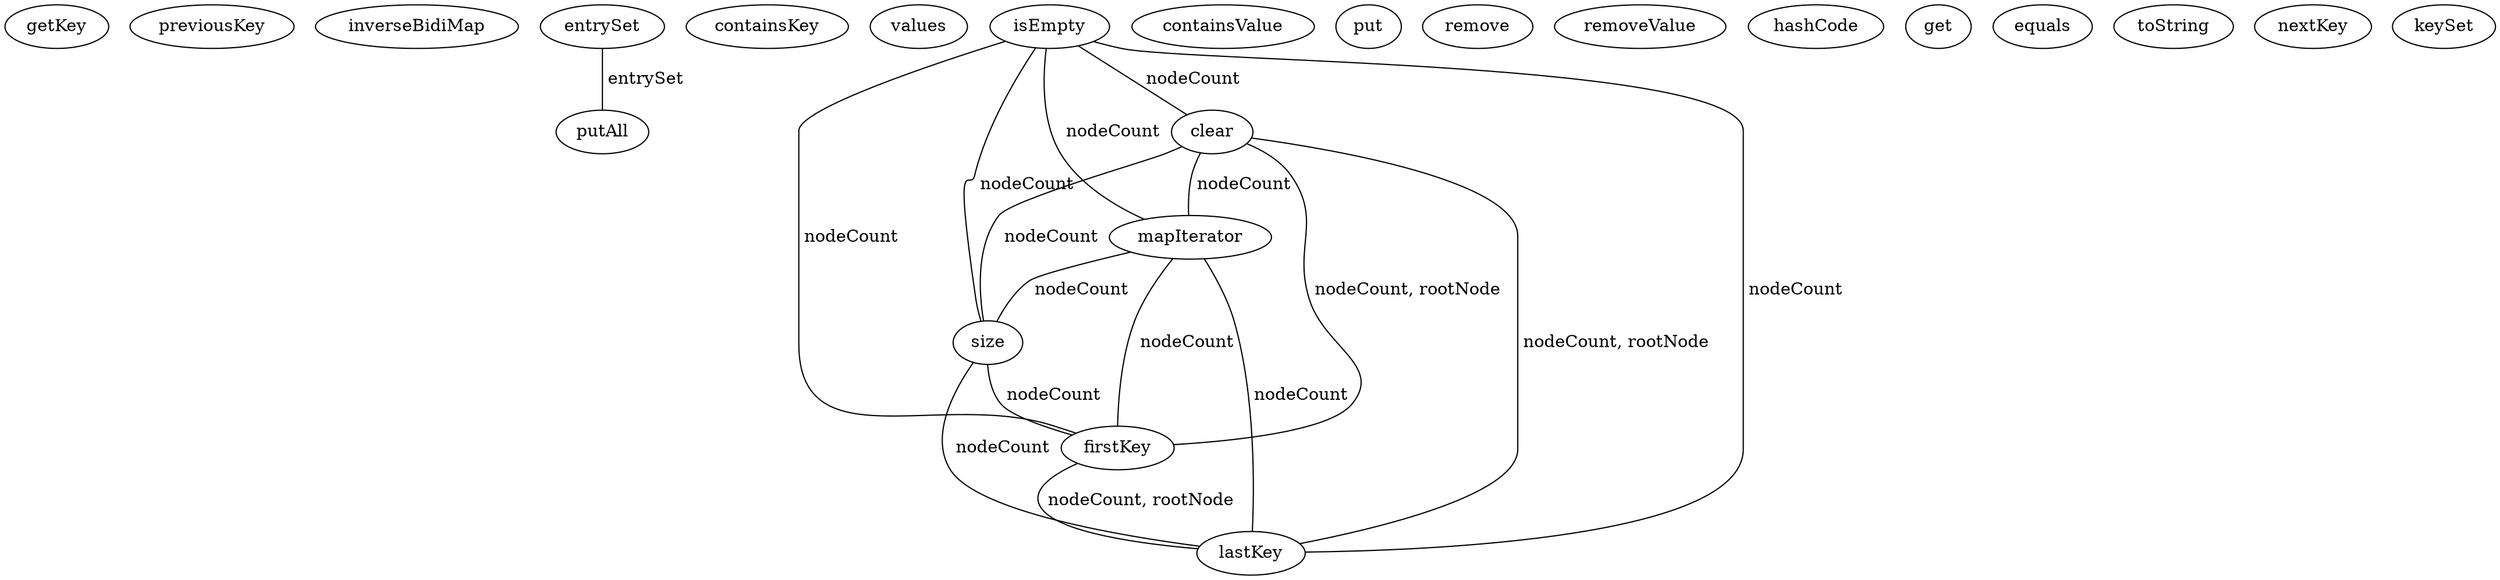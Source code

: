 digraph G {
getKey;
previousKey;
inverseBidiMap;
entrySet;
containsKey;
values;
isEmpty;
clear;
containsValue;
put;
remove;
mapIterator;
size;
removeValue;
firstKey;
hashCode;
get;
putAll;
equals;
lastKey;
toString;
nextKey;
keySet;
mapIterator -> size [label=" nodeCount", dir=none];
mapIterator -> firstKey [label=" nodeCount", dir=none];
mapIterator -> lastKey [label=" nodeCount", dir=none];
size -> firstKey [label=" nodeCount", dir=none];
size -> lastKey [label=" nodeCount", dir=none];
entrySet -> putAll [label=" entrySet", dir=none];
firstKey -> lastKey [label=" nodeCount, rootNode", dir=none];
isEmpty -> mapIterator [label=" nodeCount", dir=none];
isEmpty -> size [label=" nodeCount", dir=none];
isEmpty -> firstKey [label=" nodeCount", dir=none];
isEmpty -> clear [label=" nodeCount", dir=none];
isEmpty -> lastKey [label=" nodeCount", dir=none];
clear -> mapIterator [label=" nodeCount", dir=none];
clear -> size [label=" nodeCount", dir=none];
clear -> firstKey [label=" nodeCount, rootNode", dir=none];
clear -> lastKey [label=" nodeCount, rootNode", dir=none];
}